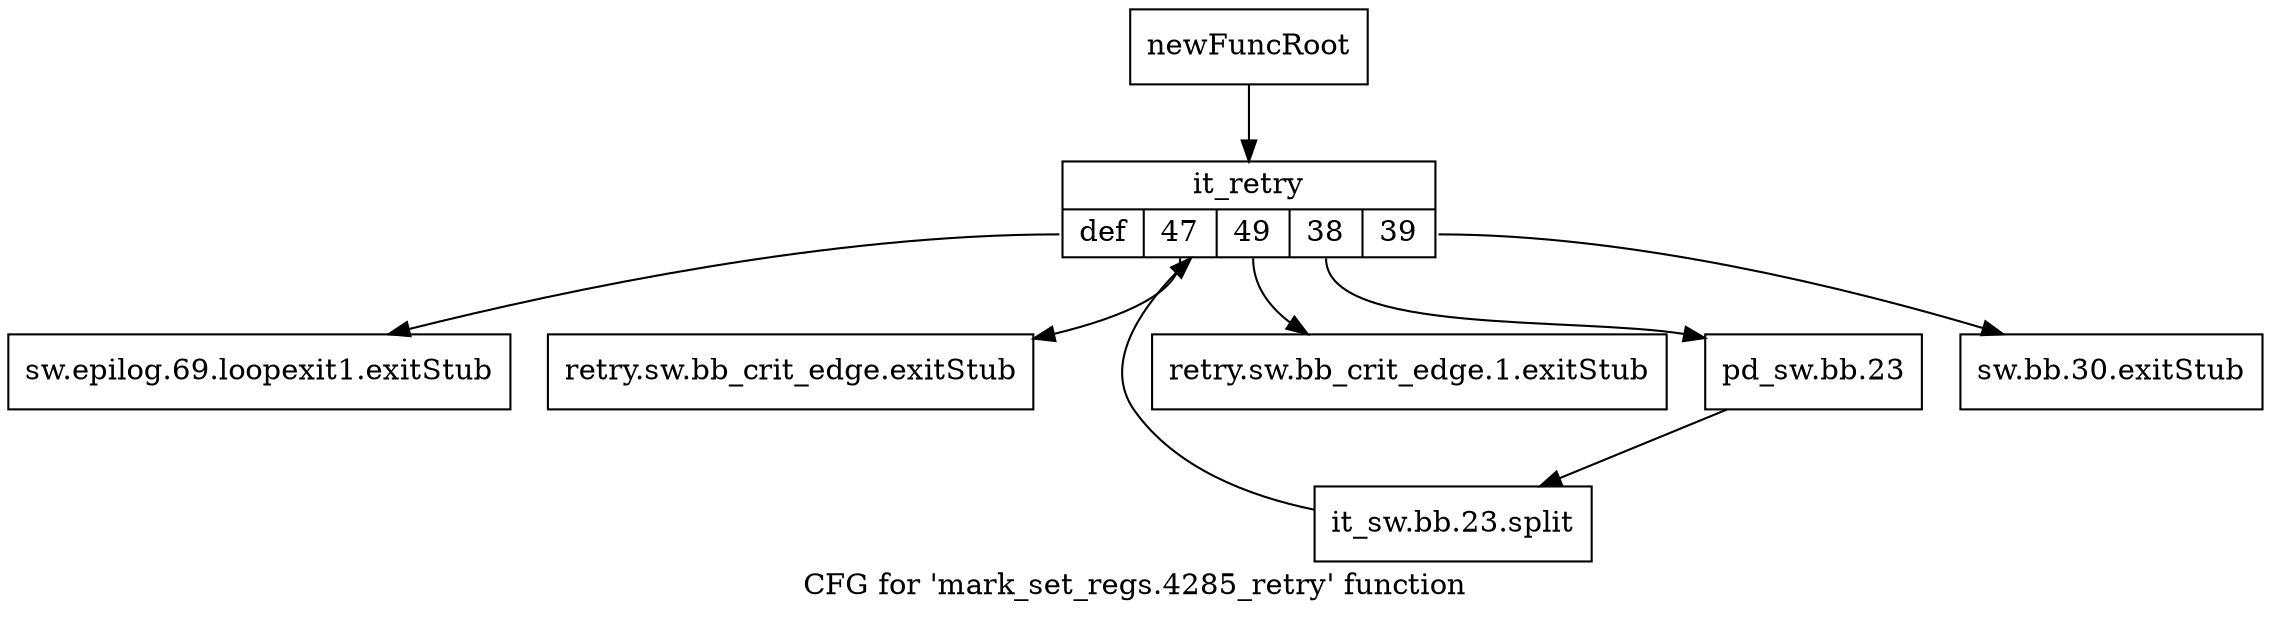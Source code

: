 digraph "CFG for 'mark_set_regs.4285_retry' function" {
	label="CFG for 'mark_set_regs.4285_retry' function";

	Node0x7abdc70 [shape=record,label="{newFuncRoot}"];
	Node0x7abdc70 -> Node0x7abe650;
	Node0x7abdcc0 [shape=record,label="{sw.epilog.69.loopexit1.exitStub}"];
	Node0x7abdd10 [shape=record,label="{retry.sw.bb_crit_edge.exitStub}"];
	Node0x7abdd60 [shape=record,label="{retry.sw.bb_crit_edge.1.exitStub}"];
	Node0x7abddb0 [shape=record,label="{sw.bb.30.exitStub}"];
	Node0x7abe650 [shape=record,label="{it_retry|{<s0>def|<s1>47|<s2>49|<s3>38|<s4>39}}"];
	Node0x7abe650:s0 -> Node0x7abdcc0;
	Node0x7abe650:s1 -> Node0x7abdd10;
	Node0x7abe650:s2 -> Node0x7abdd60;
	Node0x7abe650:s3 -> Node0x7abe6a0;
	Node0x7abe650:s4 -> Node0x7abddb0;
	Node0x7abe6a0 [shape=record,label="{pd_sw.bb.23}"];
	Node0x7abe6a0 -> Node0xf4ed990;
	Node0xf4ed990 [shape=record,label="{it_sw.bb.23.split}"];
	Node0xf4ed990 -> Node0x7abe650;
}
